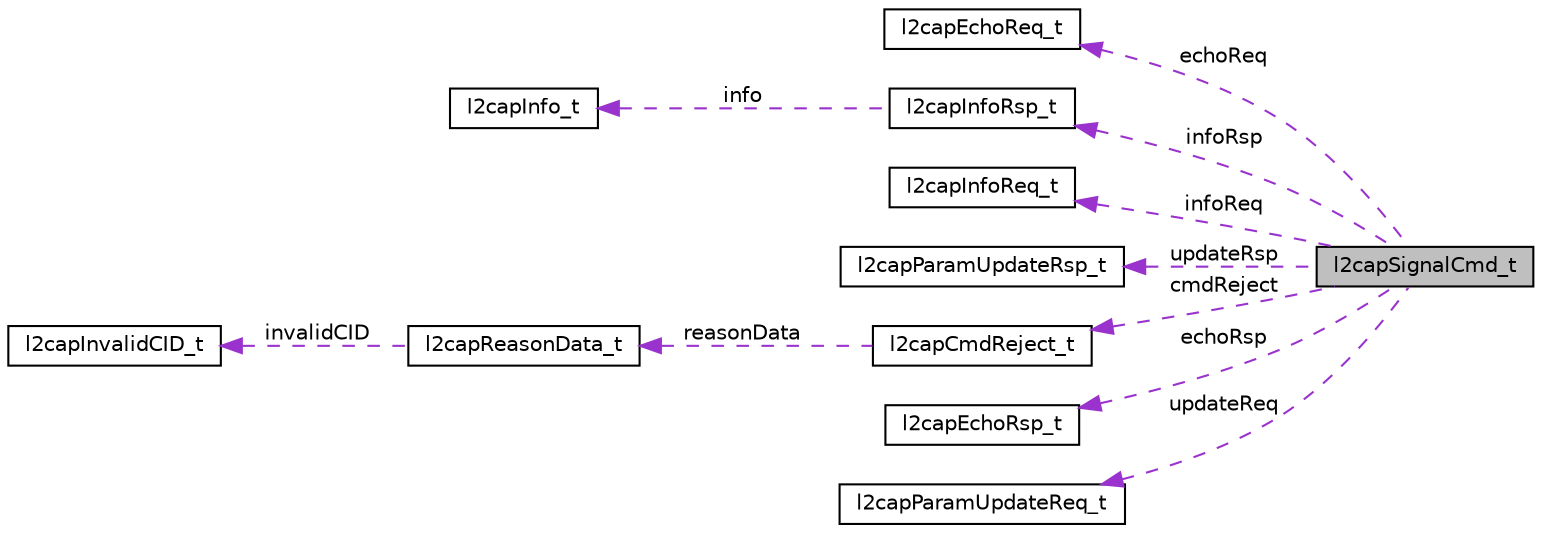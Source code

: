 digraph "l2capSignalCmd_t"
{
  edge [fontname="Helvetica",fontsize="10",labelfontname="Helvetica",labelfontsize="10"];
  node [fontname="Helvetica",fontsize="10",shape=record];
  rankdir="LR";
  Node1 [label="l2capSignalCmd_t",height=0.2,width=0.4,color="black", fillcolor="grey75", style="filled" fontcolor="black"];
  Node2 -> Node1 [dir="back",color="darkorchid3",fontsize="10",style="dashed",label=" echoReq" ,fontname="Helvetica"];
  Node2 [label="l2capEchoReq_t",height=0.2,width=0.4,color="black", fillcolor="white", style="filled",URL="$structl2cap_echo_req__t.html"];
  Node3 -> Node1 [dir="back",color="darkorchid3",fontsize="10",style="dashed",label=" infoRsp" ,fontname="Helvetica"];
  Node3 [label="l2capInfoRsp_t",height=0.2,width=0.4,color="black", fillcolor="white", style="filled",URL="$structl2cap_info_rsp__t.html"];
  Node4 -> Node3 [dir="back",color="darkorchid3",fontsize="10",style="dashed",label=" info" ,fontname="Helvetica"];
  Node4 [label="l2capInfo_t",height=0.2,width=0.4,color="black", fillcolor="white", style="filled",URL="$unionl2cap_info__t.html"];
  Node5 -> Node1 [dir="back",color="darkorchid3",fontsize="10",style="dashed",label=" infoReq" ,fontname="Helvetica"];
  Node5 [label="l2capInfoReq_t",height=0.2,width=0.4,color="black", fillcolor="white", style="filled",URL="$structl2cap_info_req__t.html"];
  Node6 -> Node1 [dir="back",color="darkorchid3",fontsize="10",style="dashed",label=" updateRsp" ,fontname="Helvetica"];
  Node6 [label="l2capParamUpdateRsp_t",height=0.2,width=0.4,color="black", fillcolor="white", style="filled",URL="$structl2cap_param_update_rsp__t.html"];
  Node7 -> Node1 [dir="back",color="darkorchid3",fontsize="10",style="dashed",label=" cmdReject" ,fontname="Helvetica"];
  Node7 [label="l2capCmdReject_t",height=0.2,width=0.4,color="black", fillcolor="white", style="filled",URL="$structl2cap_cmd_reject__t.html"];
  Node8 -> Node7 [dir="back",color="darkorchid3",fontsize="10",style="dashed",label=" reasonData" ,fontname="Helvetica"];
  Node8 [label="l2capReasonData_t",height=0.2,width=0.4,color="black", fillcolor="white", style="filled",URL="$unionl2cap_reason_data__t.html"];
  Node9 -> Node8 [dir="back",color="darkorchid3",fontsize="10",style="dashed",label=" invalidCID" ,fontname="Helvetica"];
  Node9 [label="l2capInvalidCID_t",height=0.2,width=0.4,color="black", fillcolor="white", style="filled",URL="$structl2cap_invalid_c_i_d__t.html"];
  Node10 -> Node1 [dir="back",color="darkorchid3",fontsize="10",style="dashed",label=" echoRsp" ,fontname="Helvetica"];
  Node10 [label="l2capEchoRsp_t",height=0.2,width=0.4,color="black", fillcolor="white", style="filled",URL="$structl2cap_echo_rsp__t.html"];
  Node11 -> Node1 [dir="back",color="darkorchid3",fontsize="10",style="dashed",label=" updateReq" ,fontname="Helvetica"];
  Node11 [label="l2capParamUpdateReq_t",height=0.2,width=0.4,color="black", fillcolor="white", style="filled",URL="$structl2cap_param_update_req__t.html"];
}
